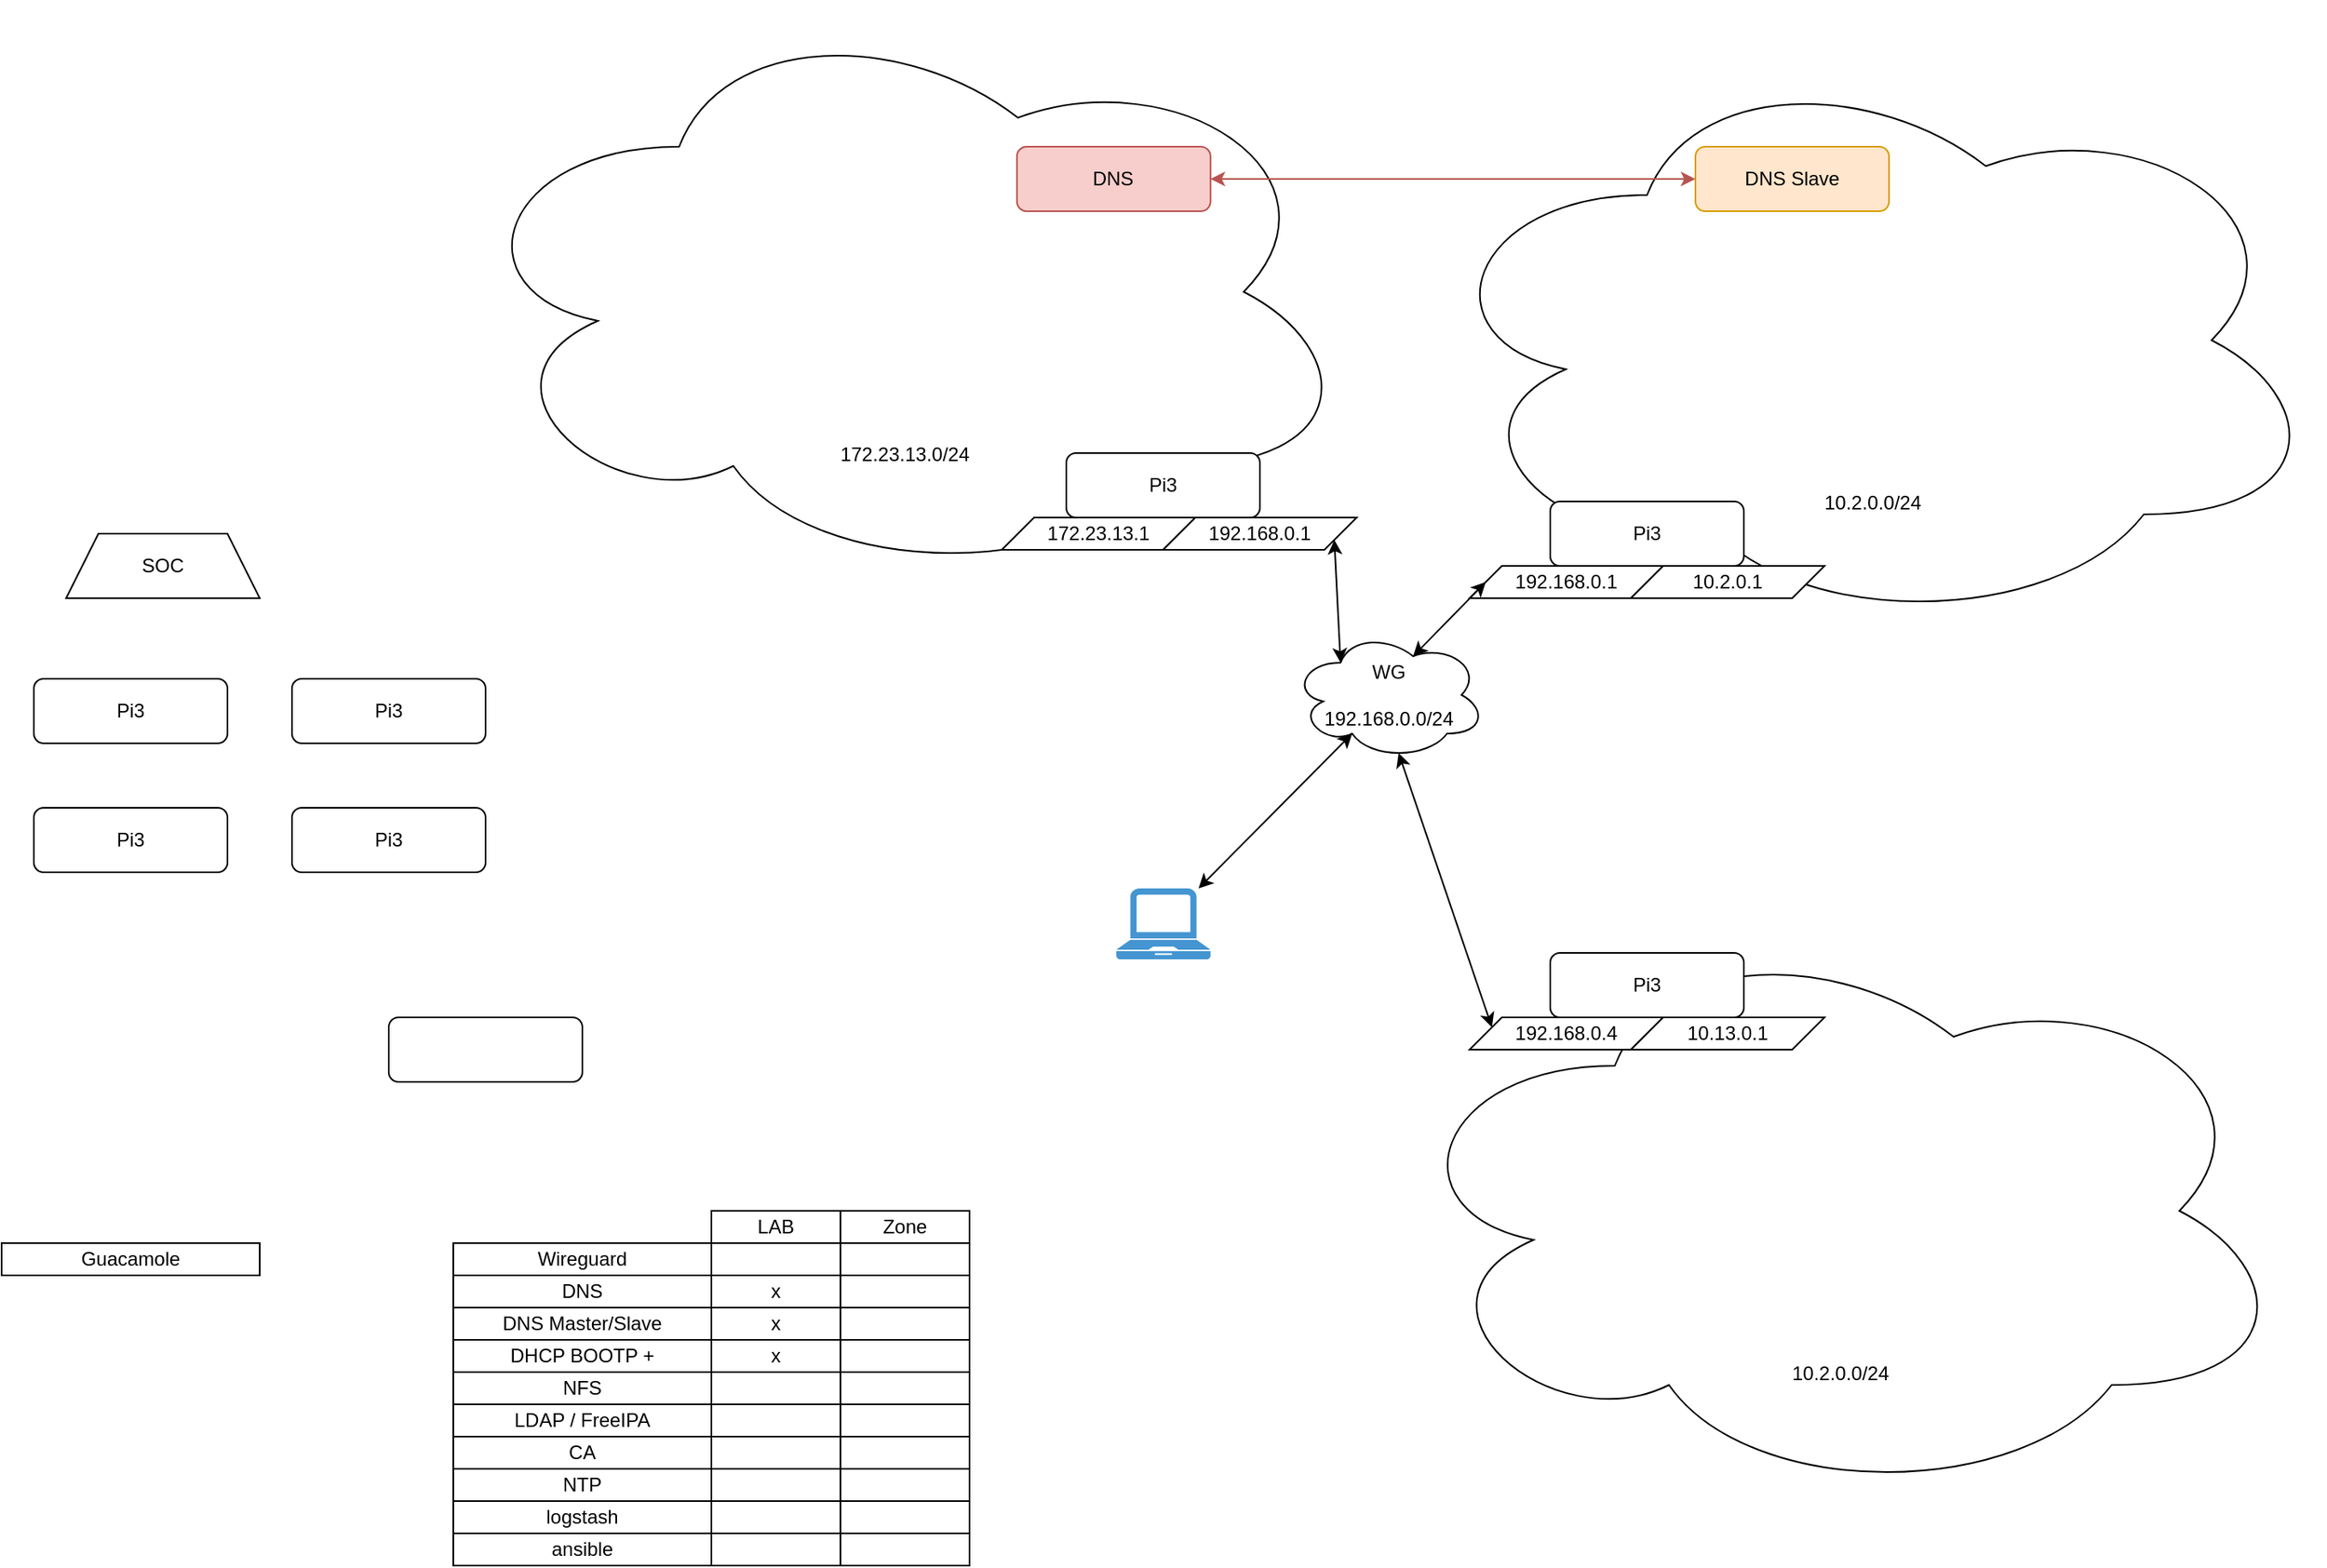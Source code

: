 <mxfile version="13.7.3" type="device" pages="2"><diagram id="FVjZZ4Jt2PBnrgjyT-kZ" name="Page-1"><mxGraphModel dx="2249" dy="794" grid="1" gridSize="10" guides="1" tooltips="1" connect="1" arrows="1" fold="1" page="1" pageScale="1" pageWidth="827" pageHeight="1169" math="0" shadow="0"><root><mxCell id="0"/><mxCell id="1" parent="0"/><mxCell id="k2Kw3h5BJtnr2TrQ52Pw-8" value="&lt;br&gt;&lt;br&gt;&lt;br&gt;&lt;br&gt;&lt;br&gt;&lt;br&gt;&lt;br&gt;&lt;br&gt;&lt;br&gt;&lt;br&gt;&lt;br&gt;&lt;br&gt;&lt;br&gt;&lt;br&gt;172.23.13.0/24" style="ellipse;shape=cloud;whiteSpace=wrap;html=1;" vertex="1" parent="1"><mxGeometry x="40" y="50" width="560" height="360" as="geometry"/></mxCell><mxCell id="k2Kw3h5BJtnr2TrQ52Pw-1" value="SOC" style="shape=trapezoid;perimeter=trapezoidPerimeter;whiteSpace=wrap;html=1;fixedSize=1;" vertex="1" parent="1"><mxGeometry x="-200" y="380" width="120" height="40" as="geometry"/></mxCell><mxCell id="k2Kw3h5BJtnr2TrQ52Pw-2" value="Pi3" style="rounded=1;whiteSpace=wrap;html=1;" vertex="1" parent="1"><mxGeometry x="-220" y="470" width="120" height="40" as="geometry"/></mxCell><mxCell id="k2Kw3h5BJtnr2TrQ52Pw-3" value="Pi3" style="rounded=1;whiteSpace=wrap;html=1;" vertex="1" parent="1"><mxGeometry x="420" y="330" width="120" height="40" as="geometry"/></mxCell><mxCell id="k2Kw3h5BJtnr2TrQ52Pw-4" value="Pi3" style="rounded=1;whiteSpace=wrap;html=1;" vertex="1" parent="1"><mxGeometry x="-60" y="550" width="120" height="40" as="geometry"/></mxCell><mxCell id="k2Kw3h5BJtnr2TrQ52Pw-5" value="Pi3" style="rounded=1;whiteSpace=wrap;html=1;" vertex="1" parent="1"><mxGeometry x="-60" y="470" width="120" height="40" as="geometry"/></mxCell><mxCell id="k2Kw3h5BJtnr2TrQ52Pw-6" value="Pi3" style="rounded=1;whiteSpace=wrap;html=1;" vertex="1" parent="1"><mxGeometry x="-220" y="550" width="120" height="40" as="geometry"/></mxCell><mxCell id="k2Kw3h5BJtnr2TrQ52Pw-9" value="&lt;br&gt;&lt;br&gt;&lt;br&gt;&lt;br&gt;&lt;br&gt;&lt;br&gt;&lt;br&gt;&lt;br&gt;&lt;br&gt;&lt;br&gt;&lt;br&gt;&lt;br&gt;&lt;br&gt;&lt;br&gt;10.2.0.0/24" style="ellipse;shape=cloud;whiteSpace=wrap;html=1;" vertex="1" parent="1"><mxGeometry x="640" y="80" width="560" height="360" as="geometry"/></mxCell><mxCell id="k2Kw3h5BJtnr2TrQ52Pw-10" value="172.23.13.1" style="shape=parallelogram;perimeter=parallelogramPerimeter;whiteSpace=wrap;html=1;fixedSize=1;" vertex="1" parent="1"><mxGeometry x="380" y="370" width="120" height="20" as="geometry"/></mxCell><mxCell id="k2Kw3h5BJtnr2TrQ52Pw-11" value="192.168.0.1" style="shape=parallelogram;perimeter=parallelogramPerimeter;whiteSpace=wrap;html=1;fixedSize=1;" vertex="1" parent="1"><mxGeometry x="480" y="370" width="120" height="20" as="geometry"/></mxCell><mxCell id="k2Kw3h5BJtnr2TrQ52Pw-12" value="192.168.0.1" style="shape=parallelogram;perimeter=parallelogramPerimeter;whiteSpace=wrap;html=1;fixedSize=1;" vertex="1" parent="1"><mxGeometry x="670" y="400" width="120" height="20" as="geometry"/></mxCell><mxCell id="k2Kw3h5BJtnr2TrQ52Pw-13" value="10.2.0.1" style="shape=parallelogram;perimeter=parallelogramPerimeter;whiteSpace=wrap;html=1;fixedSize=1;" vertex="1" parent="1"><mxGeometry x="770" y="400" width="120" height="20" as="geometry"/></mxCell><mxCell id="k2Kw3h5BJtnr2TrQ52Pw-14" value="Pi3" style="rounded=1;whiteSpace=wrap;html=1;" vertex="1" parent="1"><mxGeometry x="720" y="360" width="120" height="40" as="geometry"/></mxCell><mxCell id="k2Kw3h5BJtnr2TrQ52Pw-15" value="WG&lt;br&gt;&lt;br&gt;192.168.0.0/24" style="ellipse;shape=cloud;whiteSpace=wrap;html=1;" vertex="1" parent="1"><mxGeometry x="560" y="440" width="120" height="80" as="geometry"/></mxCell><mxCell id="k2Kw3h5BJtnr2TrQ52Pw-16" value="" style="pointerEvents=1;shadow=0;dashed=0;html=1;strokeColor=none;fillColor=#4495D1;labelPosition=center;verticalLabelPosition=bottom;verticalAlign=top;align=center;outlineConnect=0;shape=mxgraph.veeam.laptop;" vertex="1" parent="1"><mxGeometry x="451" y="600" width="58.4" height="44" as="geometry"/></mxCell><mxCell id="k2Kw3h5BJtnr2TrQ52Pw-17" value="" style="endArrow=classic;startArrow=classic;html=1;entryX=0.31;entryY=0.8;entryDx=0;entryDy=0;entryPerimeter=0;" edge="1" parent="1" source="k2Kw3h5BJtnr2TrQ52Pw-16" target="k2Kw3h5BJtnr2TrQ52Pw-15"><mxGeometry width="50" height="50" relative="1" as="geometry"><mxPoint x="590" y="580" as="sourcePoint"/><mxPoint x="640" y="530" as="targetPoint"/></mxGeometry></mxCell><mxCell id="k2Kw3h5BJtnr2TrQ52Pw-18" value="" style="endArrow=classic;startArrow=classic;html=1;entryX=0.25;entryY=0.25;entryDx=0;entryDy=0;entryPerimeter=0;exitX=1;exitY=0.75;exitDx=0;exitDy=0;" edge="1" parent="1" source="k2Kw3h5BJtnr2TrQ52Pw-11" target="k2Kw3h5BJtnr2TrQ52Pw-15"><mxGeometry width="50" height="50" relative="1" as="geometry"><mxPoint x="470" y="520" as="sourcePoint"/><mxPoint x="520" y="470" as="targetPoint"/></mxGeometry></mxCell><mxCell id="k2Kw3h5BJtnr2TrQ52Pw-19" value="" style="endArrow=classic;startArrow=classic;html=1;exitX=0.625;exitY=0.2;exitDx=0;exitDy=0;exitPerimeter=0;entryX=0;entryY=0.5;entryDx=0;entryDy=0;" edge="1" parent="1" source="k2Kw3h5BJtnr2TrQ52Pw-15" target="k2Kw3h5BJtnr2TrQ52Pw-12"><mxGeometry width="50" height="50" relative="1" as="geometry"><mxPoint x="730" y="480" as="sourcePoint"/><mxPoint x="780" y="430" as="targetPoint"/></mxGeometry></mxCell><mxCell id="k2Kw3h5BJtnr2TrQ52Pw-20" value="&lt;br&gt;&lt;br&gt;&lt;br&gt;&lt;br&gt;&lt;br&gt;&lt;br&gt;&lt;br&gt;&lt;br&gt;&lt;br&gt;&lt;br&gt;&lt;br&gt;&lt;br&gt;&lt;br&gt;&lt;br&gt;10.2.0.0/24" style="ellipse;shape=cloud;whiteSpace=wrap;html=1;" vertex="1" parent="1"><mxGeometry x="620" y="620" width="560" height="360" as="geometry"/></mxCell><mxCell id="k2Kw3h5BJtnr2TrQ52Pw-7" value="Pi3" style="rounded=1;whiteSpace=wrap;html=1;" vertex="1" parent="1"><mxGeometry x="720" y="640" width="120" height="40" as="geometry"/></mxCell><mxCell id="k2Kw3h5BJtnr2TrQ52Pw-21" value="192.168.0.4" style="shape=parallelogram;perimeter=parallelogramPerimeter;whiteSpace=wrap;html=1;fixedSize=1;" vertex="1" parent="1"><mxGeometry x="670" y="680" width="120" height="20" as="geometry"/></mxCell><mxCell id="k2Kw3h5BJtnr2TrQ52Pw-22" value="10.13.0.1" style="shape=parallelogram;perimeter=parallelogramPerimeter;whiteSpace=wrap;html=1;fixedSize=1;" vertex="1" parent="1"><mxGeometry x="770" y="680" width="120" height="20" as="geometry"/></mxCell><mxCell id="k2Kw3h5BJtnr2TrQ52Pw-23" value="" style="endArrow=classic;startArrow=classic;html=1;entryX=0;entryY=0.25;entryDx=0;entryDy=0;exitX=0.55;exitY=0.95;exitDx=0;exitDy=0;exitPerimeter=0;" edge="1" parent="1" source="k2Kw3h5BJtnr2TrQ52Pw-15" target="k2Kw3h5BJtnr2TrQ52Pw-21"><mxGeometry width="50" height="50" relative="1" as="geometry"><mxPoint x="610" y="700" as="sourcePoint"/><mxPoint x="660" y="650" as="targetPoint"/></mxGeometry></mxCell><mxCell id="k2Kw3h5BJtnr2TrQ52Pw-24" value="DNS" style="rounded=1;whiteSpace=wrap;html=1;fillColor=#f8cecc;strokeColor=#b85450;" vertex="1" parent="1"><mxGeometry x="389.4" y="140" width="120" height="40" as="geometry"/></mxCell><mxCell id="k2Kw3h5BJtnr2TrQ52Pw-25" value="DNS Slave" style="rounded=1;whiteSpace=wrap;html=1;fillColor=#ffe6cc;strokeColor=#d79b00;" vertex="1" parent="1"><mxGeometry x="810" y="140" width="120" height="40" as="geometry"/></mxCell><mxCell id="k2Kw3h5BJtnr2TrQ52Pw-26" value="" style="endArrow=classic;startArrow=classic;html=1;exitX=1;exitY=0.5;exitDx=0;exitDy=0;fillColor=#f8cecc;strokeColor=#b85450;" edge="1" parent="1" source="k2Kw3h5BJtnr2TrQ52Pw-24" target="k2Kw3h5BJtnr2TrQ52Pw-25"><mxGeometry width="50" height="50" relative="1" as="geometry"><mxPoint x="580" y="120" as="sourcePoint"/><mxPoint x="630" y="70" as="targetPoint"/></mxGeometry></mxCell><mxCell id="k2Kw3h5BJtnr2TrQ52Pw-41" value="" style="rounded=1;whiteSpace=wrap;html=1;" vertex="1" parent="1"><mxGeometry y="680" width="120" height="40" as="geometry"/></mxCell><mxCell id="k2Kw3h5BJtnr2TrQ52Pw-42" value="DNS Master/Slave" style="text;html=1;fillColor=none;align=center;verticalAlign=middle;whiteSpace=wrap;rounded=0;strokeColor=#000000;" vertex="1" parent="1"><mxGeometry x="40" y="860" width="160" height="20" as="geometry"/></mxCell><mxCell id="k2Kw3h5BJtnr2TrQ52Pw-43" value="DNS" style="text;html=1;fillColor=none;align=center;verticalAlign=middle;whiteSpace=wrap;rounded=0;strokeColor=#000000;" vertex="1" parent="1"><mxGeometry x="40" y="840" width="160" height="20" as="geometry"/></mxCell><mxCell id="k2Kw3h5BJtnr2TrQ52Pw-45" value="Zone" style="text;html=1;fillColor=none;align=center;verticalAlign=middle;whiteSpace=wrap;rounded=0;strokeColor=#000000;" vertex="1" parent="1"><mxGeometry x="280" y="800" width="80" height="20" as="geometry"/></mxCell><mxCell id="k2Kw3h5BJtnr2TrQ52Pw-46" value="LAB" style="text;html=1;fillColor=none;align=center;verticalAlign=middle;whiteSpace=wrap;rounded=0;strokeColor=#000000;" vertex="1" parent="1"><mxGeometry x="200" y="800" width="80" height="20" as="geometry"/></mxCell><mxCell id="k2Kw3h5BJtnr2TrQ52Pw-47" value="" style="text;html=1;fillColor=none;align=center;verticalAlign=middle;whiteSpace=wrap;rounded=0;strokeColor=#000000;" vertex="1" parent="1"><mxGeometry x="280" y="840" width="80" height="20" as="geometry"/></mxCell><mxCell id="k2Kw3h5BJtnr2TrQ52Pw-48" value="x" style="text;html=1;fillColor=none;align=center;verticalAlign=middle;whiteSpace=wrap;rounded=0;strokeColor=#000000;" vertex="1" parent="1"><mxGeometry x="200" y="840" width="80" height="20" as="geometry"/></mxCell><mxCell id="k2Kw3h5BJtnr2TrQ52Pw-49" value="" style="text;html=1;fillColor=none;align=center;verticalAlign=middle;whiteSpace=wrap;rounded=0;strokeColor=#000000;" vertex="1" parent="1"><mxGeometry x="280" y="860" width="80" height="20" as="geometry"/></mxCell><mxCell id="k2Kw3h5BJtnr2TrQ52Pw-50" value="x" style="text;html=1;fillColor=none;align=center;verticalAlign=middle;whiteSpace=wrap;rounded=0;strokeColor=#000000;" vertex="1" parent="1"><mxGeometry x="200" y="860" width="80" height="20" as="geometry"/></mxCell><mxCell id="k2Kw3h5BJtnr2TrQ52Pw-51" value="" style="text;html=1;fillColor=none;align=center;verticalAlign=middle;whiteSpace=wrap;rounded=0;strokeColor=#000000;" vertex="1" parent="1"><mxGeometry x="280" y="880" width="80" height="20" as="geometry"/></mxCell><mxCell id="k2Kw3h5BJtnr2TrQ52Pw-52" value="x" style="text;html=1;fillColor=none;align=center;verticalAlign=middle;whiteSpace=wrap;rounded=0;strokeColor=#000000;" vertex="1" parent="1"><mxGeometry x="200" y="880" width="80" height="20" as="geometry"/></mxCell><mxCell id="k2Kw3h5BJtnr2TrQ52Pw-53" value="" style="text;html=1;fillColor=none;align=center;verticalAlign=middle;whiteSpace=wrap;rounded=0;strokeColor=#000000;" vertex="1" parent="1"><mxGeometry x="280" y="900" width="80" height="20" as="geometry"/></mxCell><mxCell id="k2Kw3h5BJtnr2TrQ52Pw-54" value="" style="text;html=1;fillColor=none;align=center;verticalAlign=middle;whiteSpace=wrap;rounded=0;strokeColor=#000000;" vertex="1" parent="1"><mxGeometry x="200" y="900" width="80" height="20" as="geometry"/></mxCell><mxCell id="k2Kw3h5BJtnr2TrQ52Pw-55" value="NFS" style="text;html=1;fillColor=none;align=center;verticalAlign=middle;whiteSpace=wrap;rounded=0;strokeColor=#000000;" vertex="1" parent="1"><mxGeometry x="40" y="900" width="160" height="20" as="geometry"/></mxCell><mxCell id="k2Kw3h5BJtnr2TrQ52Pw-56" value="DHCP BOOTP +" style="text;html=1;fillColor=none;align=center;verticalAlign=middle;whiteSpace=wrap;rounded=0;strokeColor=#000000;" vertex="1" parent="1"><mxGeometry x="40" y="880" width="160" height="20" as="geometry"/></mxCell><mxCell id="k2Kw3h5BJtnr2TrQ52Pw-57" value="LDAP / FreeIPA" style="text;html=1;fillColor=none;align=center;verticalAlign=middle;whiteSpace=wrap;rounded=0;strokeColor=#000000;" vertex="1" parent="1"><mxGeometry x="40" y="920" width="160" height="20" as="geometry"/></mxCell><mxCell id="k2Kw3h5BJtnr2TrQ52Pw-58" value="" style="text;html=1;fillColor=none;align=center;verticalAlign=middle;whiteSpace=wrap;rounded=0;strokeColor=#000000;" vertex="1" parent="1"><mxGeometry x="280" y="920" width="80" height="20" as="geometry"/></mxCell><mxCell id="k2Kw3h5BJtnr2TrQ52Pw-59" value="" style="text;html=1;fillColor=none;align=center;verticalAlign=middle;whiteSpace=wrap;rounded=0;strokeColor=#000000;" vertex="1" parent="1"><mxGeometry x="200" y="920" width="80" height="20" as="geometry"/></mxCell><mxCell id="k2Kw3h5BJtnr2TrQ52Pw-60" value="Wireguard" style="text;html=1;fillColor=none;align=center;verticalAlign=middle;whiteSpace=wrap;rounded=0;strokeColor=#000000;" vertex="1" parent="1"><mxGeometry x="40" y="820" width="160" height="20" as="geometry"/></mxCell><mxCell id="k2Kw3h5BJtnr2TrQ52Pw-61" value="CA" style="text;html=1;fillColor=none;align=center;verticalAlign=middle;whiteSpace=wrap;rounded=0;strokeColor=#000000;" vertex="1" parent="1"><mxGeometry x="40" y="940" width="160" height="20" as="geometry"/></mxCell><mxCell id="k2Kw3h5BJtnr2TrQ52Pw-62" value="NTP" style="text;html=1;fillColor=none;align=center;verticalAlign=middle;whiteSpace=wrap;rounded=0;strokeColor=#000000;" vertex="1" parent="1"><mxGeometry x="40" y="960" width="160" height="20" as="geometry"/></mxCell><mxCell id="k2Kw3h5BJtnr2TrQ52Pw-63" value="" style="text;html=1;fillColor=none;align=center;verticalAlign=middle;whiteSpace=wrap;rounded=0;strokeColor=#000000;" vertex="1" parent="1"><mxGeometry x="280" y="940" width="80" height="20" as="geometry"/></mxCell><mxCell id="k2Kw3h5BJtnr2TrQ52Pw-64" value="" style="text;html=1;fillColor=none;align=center;verticalAlign=middle;whiteSpace=wrap;rounded=0;strokeColor=#000000;" vertex="1" parent="1"><mxGeometry x="200" y="940" width="80" height="20" as="geometry"/></mxCell><mxCell id="k2Kw3h5BJtnr2TrQ52Pw-65" value="" style="text;html=1;fillColor=none;align=center;verticalAlign=middle;whiteSpace=wrap;rounded=0;strokeColor=#000000;" vertex="1" parent="1"><mxGeometry x="280" y="820" width="80" height="20" as="geometry"/></mxCell><mxCell id="k2Kw3h5BJtnr2TrQ52Pw-66" value="" style="text;html=1;fillColor=none;align=center;verticalAlign=middle;whiteSpace=wrap;rounded=0;strokeColor=#000000;" vertex="1" parent="1"><mxGeometry x="200" y="820" width="80" height="20" as="geometry"/></mxCell><mxCell id="k2Kw3h5BJtnr2TrQ52Pw-67" value="" style="text;html=1;fillColor=none;align=center;verticalAlign=middle;whiteSpace=wrap;rounded=0;strokeColor=#000000;" vertex="1" parent="1"><mxGeometry x="280" y="960" width="80" height="20" as="geometry"/></mxCell><mxCell id="k2Kw3h5BJtnr2TrQ52Pw-68" value="" style="text;html=1;fillColor=none;align=center;verticalAlign=middle;whiteSpace=wrap;rounded=0;strokeColor=#000000;" vertex="1" parent="1"><mxGeometry x="200" y="960" width="80" height="20" as="geometry"/></mxCell><mxCell id="k2Kw3h5BJtnr2TrQ52Pw-69" value="Guacamole" style="text;html=1;fillColor=none;align=center;verticalAlign=middle;whiteSpace=wrap;rounded=0;strokeColor=#000000;" vertex="1" parent="1"><mxGeometry x="-240" y="820" width="160" height="20" as="geometry"/></mxCell><mxCell id="k2Kw3h5BJtnr2TrQ52Pw-70" value="logstash" style="text;html=1;fillColor=none;align=center;verticalAlign=middle;whiteSpace=wrap;rounded=0;strokeColor=#000000;" vertex="1" parent="1"><mxGeometry x="40" y="980" width="160" height="20" as="geometry"/></mxCell><mxCell id="k2Kw3h5BJtnr2TrQ52Pw-71" value="" style="text;html=1;fillColor=none;align=center;verticalAlign=middle;whiteSpace=wrap;rounded=0;strokeColor=#000000;" vertex="1" parent="1"><mxGeometry x="280" y="980" width="80" height="20" as="geometry"/></mxCell><mxCell id="k2Kw3h5BJtnr2TrQ52Pw-72" value="" style="text;html=1;fillColor=none;align=center;verticalAlign=middle;whiteSpace=wrap;rounded=0;strokeColor=#000000;" vertex="1" parent="1"><mxGeometry x="200" y="980" width="80" height="20" as="geometry"/></mxCell><mxCell id="k2Kw3h5BJtnr2TrQ52Pw-73" value="ansible" style="text;html=1;fillColor=none;align=center;verticalAlign=middle;whiteSpace=wrap;rounded=0;strokeColor=#000000;" vertex="1" parent="1"><mxGeometry x="40" y="1000" width="160" height="20" as="geometry"/></mxCell><mxCell id="k2Kw3h5BJtnr2TrQ52Pw-74" value="" style="text;html=1;fillColor=none;align=center;verticalAlign=middle;whiteSpace=wrap;rounded=0;strokeColor=#000000;" vertex="1" parent="1"><mxGeometry x="280" y="1000" width="80" height="20" as="geometry"/></mxCell><mxCell id="k2Kw3h5BJtnr2TrQ52Pw-75" value="" style="text;html=1;fillColor=none;align=center;verticalAlign=middle;whiteSpace=wrap;rounded=0;strokeColor=#000000;" vertex="1" parent="1"><mxGeometry x="200" y="1000" width="80" height="20" as="geometry"/></mxCell></root></mxGraphModel></diagram><diagram id="Wr6pOKtyJrE2NQcM3l96" name="Page-2"><mxGraphModel dx="1422" dy="794" grid="1" gridSize="10" guides="1" tooltips="1" connect="1" arrows="1" fold="1" page="1" pageScale="1" pageWidth="827" pageHeight="1169" math="0" shadow="0"><root><mxCell id="fOnUfZ5rydZyNKj5r_Vb-0"/><mxCell id="fOnUfZ5rydZyNKj5r_Vb-1" parent="fOnUfZ5rydZyNKj5r_Vb-0"/><mxCell id="fOnUfZ5rydZyNKj5r_Vb-2" value="" style="ellipse;shape=cloud;whiteSpace=wrap;html=1;strokeColor=#b85450;fillColor=#f8cecc;" vertex="1" parent="fOnUfZ5rydZyNKj5r_Vb-1"><mxGeometry x="40" y="160" width="160" height="120" as="geometry"/></mxCell><mxCell id="fOnUfZ5rydZyNKj5r_Vb-13" value="" style="ellipse;shape=cloud;whiteSpace=wrap;html=1;strokeColor=#b85450;fillColor=#f8cecc;" vertex="1" parent="fOnUfZ5rydZyNKj5r_Vb-1"><mxGeometry x="470" y="10" width="160" height="120" as="geometry"/></mxCell><mxCell id="fOnUfZ5rydZyNKj5r_Vb-11" value="" style="ellipse;shape=cloud;whiteSpace=wrap;html=1;strokeColor=#d6b656;fillColor=#fff2cc;" vertex="1" parent="fOnUfZ5rydZyNKj5r_Vb-1"><mxGeometry x="120" y="230" width="160" height="120" as="geometry"/></mxCell><mxCell id="fOnUfZ5rydZyNKj5r_Vb-3" value="" style="points=[[0.5,0,0],[1,0.5,0],[0.5,1,0],[0,0.5,0],[0.145,0.145,0],[0.856,0.145,0],[0.855,0.856,0],[0.145,0.855,0]];verticalLabelPosition=bottom;html=1;verticalAlign=top;aspect=fixed;align=center;pointerEvents=1;shape=mxgraph.cisco19.rect;prIcon=secure_router;fillColor=#FAFAFA;strokeColor=#005073;" vertex="1" parent="fOnUfZ5rydZyNKj5r_Vb-1"><mxGeometry x="180" y="220" width="40" height="40" as="geometry"/></mxCell><mxCell id="fOnUfZ5rydZyNKj5r_Vb-5" value="172.31.0.0/25" style="text;html=1;strokeColor=none;fillColor=none;align=center;verticalAlign=middle;whiteSpace=wrap;rounded=0;" vertex="1" parent="fOnUfZ5rydZyNKj5r_Vb-1"><mxGeometry x="60" y="200" width="120" height="20" as="geometry"/></mxCell><mxCell id="fOnUfZ5rydZyNKj5r_Vb-6" value="" style="ellipse;shape=cloud;whiteSpace=wrap;html=1;strokeColor=#82b366;fillColor=#d5e8d4;" vertex="1" parent="fOnUfZ5rydZyNKj5r_Vb-1"><mxGeometry x="530" y="60" width="160" height="120" as="geometry"/></mxCell><mxCell id="fOnUfZ5rydZyNKj5r_Vb-9" value="" style="points=[[0.5,0,0],[1,0.5,0],[0.5,1,0],[0,0.5,0],[0.145,0.145,0],[0.856,0.145,0],[0.855,0.856,0],[0.145,0.855,0]];verticalLabelPosition=bottom;html=1;verticalAlign=top;aspect=fixed;align=center;pointerEvents=1;shape=mxgraph.cisco19.rect;prIcon=secure_router;fillColor=#FAFAFA;strokeColor=#005073;" vertex="1" parent="fOnUfZ5rydZyNKj5r_Vb-1"><mxGeometry x="520" y="100" width="40" height="40" as="geometry"/></mxCell><mxCell id="fOnUfZ5rydZyNKj5r_Vb-16" value="" style="endArrow=none;html=1;exitX=1;exitY=0;exitDx=0;exitDy=0;entryX=0.145;entryY=0.855;entryDx=0;entryDy=0;entryPerimeter=0;" edge="1" parent="fOnUfZ5rydZyNKj5r_Vb-1" source="fOnUfZ5rydZyNKj5r_Vb-8" target="fOnUfZ5rydZyNKj5r_Vb-9"><mxGeometry width="50" height="50" relative="1" as="geometry"><mxPoint x="470" y="140" as="sourcePoint"/><mxPoint x="310" y="50" as="targetPoint"/></mxGeometry></mxCell><mxCell id="fOnUfZ5rydZyNKj5r_Vb-8" value="172.31.254.0/24" style="text;html=1;fillColor=none;align=center;verticalAlign=middle;whiteSpace=wrap;rounded=0;strokeColor=#000000;" vertex="1" parent="fOnUfZ5rydZyNKj5r_Vb-1"><mxGeometry x="320" y="180" width="120" height="20" as="geometry"/></mxCell><mxCell id="fOnUfZ5rydZyNKj5r_Vb-17" value="" style="endArrow=none;html=1;exitX=0.856;exitY=0.145;exitDx=0;exitDy=0;exitPerimeter=0;entryX=0;entryY=1;entryDx=0;entryDy=0;" edge="1" parent="fOnUfZ5rydZyNKj5r_Vb-1" source="fOnUfZ5rydZyNKj5r_Vb-3" target="fOnUfZ5rydZyNKj5r_Vb-8"><mxGeometry width="50" height="50" relative="1" as="geometry"><mxPoint x="214.22" y="225.8" as="sourcePoint"/><mxPoint x="400" y="140" as="targetPoint"/></mxGeometry></mxCell><mxCell id="fOnUfZ5rydZyNKj5r_Vb-18" value="172.31.1.0/24" style="text;html=1;strokeColor=none;fillColor=none;align=center;verticalAlign=middle;whiteSpace=wrap;rounded=0;" vertex="1" parent="fOnUfZ5rydZyNKj5r_Vb-1"><mxGeometry x="140" y="300" width="120" height="20" as="geometry"/></mxCell><mxCell id="fOnUfZ5rydZyNKj5r_Vb-19" value="172.31.2.0/24" style="text;html=1;strokeColor=none;fillColor=none;align=center;verticalAlign=middle;whiteSpace=wrap;rounded=0;" vertex="1" parent="fOnUfZ5rydZyNKj5r_Vb-1"><mxGeometry x="550" y="130" width="120" height="20" as="geometry"/></mxCell><mxCell id="fOnUfZ5rydZyNKj5r_Vb-22" value="172.31.0.128/25" style="text;html=1;strokeColor=none;fillColor=none;align=center;verticalAlign=middle;whiteSpace=wrap;rounded=0;" vertex="1" parent="fOnUfZ5rydZyNKj5r_Vb-1"><mxGeometry x="490" y="50" width="120" height="20" as="geometry"/></mxCell><mxCell id="fOnUfZ5rydZyNKj5r_Vb-24" value="" style="points=[[0.13,0.02,0],[0.5,0,0],[0.87,0.02,0],[0.885,0.4,0],[0.985,0.985,0],[0.5,1,0],[0.015,0.985,0],[0.115,0.4,0]];verticalLabelPosition=bottom;html=1;verticalAlign=top;aspect=fixed;align=center;pointerEvents=1;shape=mxgraph.cisco19.secure_endpoints;fillColor=#005073;strokeColor=none;" vertex="1" parent="fOnUfZ5rydZyNKj5r_Vb-1"><mxGeometry x="310" y="480" width="50" height="35" as="geometry"/></mxCell><mxCell id="fOnUfZ5rydZyNKj5r_Vb-25" value="" style="points=[[0.13,0.02,0],[0.5,0,0],[0.87,0.02,0],[0.885,0.4,0],[0.985,0.985,0],[0.5,1,0],[0.015,0.985,0],[0.115,0.4,0]];verticalLabelPosition=bottom;html=1;verticalAlign=top;aspect=fixed;align=center;pointerEvents=1;shape=mxgraph.cisco19.secure_endpoints;fillColor=#005073;strokeColor=none;" vertex="1" parent="fOnUfZ5rydZyNKj5r_Vb-1"><mxGeometry x="355" y="480" width="50" height="35" as="geometry"/></mxCell><mxCell id="fOnUfZ5rydZyNKj5r_Vb-26" value="" style="points=[[0.13,0.02,0],[0.5,0,0],[0.87,0.02,0],[0.885,0.4,0],[0.985,0.985,0],[0.5,1,0],[0.015,0.985,0],[0.115,0.4,0]];verticalLabelPosition=bottom;html=1;verticalAlign=top;aspect=fixed;align=center;pointerEvents=1;shape=mxgraph.cisco19.secure_endpoints;fillColor=#005073;strokeColor=none;" vertex="1" parent="fOnUfZ5rydZyNKj5r_Vb-1"><mxGeometry x="400" y="480" width="50" height="35" as="geometry"/></mxCell><mxCell id="fOnUfZ5rydZyNKj5r_Vb-27" value="" style="endArrow=none;html=1;entryX=0.5;entryY=1;entryDx=0;entryDy=0;exitX=0.5;exitY=0;exitDx=0;exitDy=0;exitPerimeter=0;" edge="1" parent="fOnUfZ5rydZyNKj5r_Vb-1" source="fOnUfZ5rydZyNKj5r_Vb-25" target="fOnUfZ5rydZyNKj5r_Vb-8"><mxGeometry width="50" height="50" relative="1" as="geometry"><mxPoint x="350" y="290" as="sourcePoint"/><mxPoint x="400" y="240" as="targetPoint"/></mxGeometry></mxCell><mxCell id="fOnUfZ5rydZyNKj5r_Vb-28" value="" style="endArrow=none;html=1;entryX=0.25;entryY=1;entryDx=0;entryDy=0;exitX=0.5;exitY=0;exitDx=0;exitDy=0;exitPerimeter=0;" edge="1" parent="fOnUfZ5rydZyNKj5r_Vb-1" source="fOnUfZ5rydZyNKj5r_Vb-24" target="fOnUfZ5rydZyNKj5r_Vb-8"><mxGeometry width="50" height="50" relative="1" as="geometry"><mxPoint x="390" y="340" as="sourcePoint"/><mxPoint x="360" y="210" as="targetPoint"/></mxGeometry></mxCell><mxCell id="fOnUfZ5rydZyNKj5r_Vb-29" value="" style="endArrow=none;html=1;entryX=0.75;entryY=1;entryDx=0;entryDy=0;exitX=0.5;exitY=0;exitDx=0;exitDy=0;exitPerimeter=0;" edge="1" parent="fOnUfZ5rydZyNKj5r_Vb-1" source="fOnUfZ5rydZyNKj5r_Vb-26" target="fOnUfZ5rydZyNKj5r_Vb-8"><mxGeometry width="50" height="50" relative="1" as="geometry"><mxPoint x="455" y="340" as="sourcePoint"/><mxPoint x="390" y="210" as="targetPoint"/></mxGeometry></mxCell><mxCell id="fOnUfZ5rydZyNKj5r_Vb-30" value="Mulit-Site-Core Service Area" style="text;html=1;fillColor=#f8cecc;align=center;verticalAlign=middle;whiteSpace=wrap;rounded=0;strokeColor=#b85450;" vertex="1" parent="fOnUfZ5rydZyNKj5r_Vb-1"><mxGeometry x="190" y="20" width="160" height="20" as="geometry"/></mxCell><mxCell id="fOnUfZ5rydZyNKj5r_Vb-31" value="" style="endArrow=classic;html=1;exitX=1;exitY=0.5;exitDx=0;exitDy=0;fillColor=#d5e8d4;strokeColor=#82b366;" edge="1" parent="fOnUfZ5rydZyNKj5r_Vb-1" source="fOnUfZ5rydZyNKj5r_Vb-30" target="fOnUfZ5rydZyNKj5r_Vb-13"><mxGeometry width="50" height="50" relative="1" as="geometry"><mxPoint x="390" y="40" as="sourcePoint"/><mxPoint x="440" y="-10" as="targetPoint"/></mxGeometry></mxCell><mxCell id="fOnUfZ5rydZyNKj5r_Vb-32" value="" style="endArrow=classic;html=1;entryX=0.5;entryY=0.083;entryDx=0;entryDy=0;entryPerimeter=0;exitX=0;exitY=0.5;exitDx=0;exitDy=0;fillColor=#d5e8d4;strokeColor=#82b366;" edge="1" parent="fOnUfZ5rydZyNKj5r_Vb-1" source="fOnUfZ5rydZyNKj5r_Vb-30" target="fOnUfZ5rydZyNKj5r_Vb-2"><mxGeometry width="50" height="50" relative="1" as="geometry"><mxPoint x="100" y="90" as="sourcePoint"/><mxPoint x="150" y="40" as="targetPoint"/></mxGeometry></mxCell><mxCell id="fOnUfZ5rydZyNKj5r_Vb-33" value="Lab-Zone (green)" style="text;html=1;fillColor=none;align=center;verticalAlign=middle;whiteSpace=wrap;rounded=0;strokeColor=#000000;" vertex="1" parent="fOnUfZ5rydZyNKj5r_Vb-1"><mxGeometry x="720" y="200" width="120" height="20" as="geometry"/></mxCell><mxCell id="fOnUfZ5rydZyNKj5r_Vb-35" value="" style="endArrow=classic;html=1;exitX=0;exitY=0;exitDx=0;exitDy=0;" edge="1" parent="fOnUfZ5rydZyNKj5r_Vb-1" source="fOnUfZ5rydZyNKj5r_Vb-33" target="fOnUfZ5rydZyNKj5r_Vb-6"><mxGeometry width="50" height="50" relative="1" as="geometry"><mxPoint x="690" y="440" as="sourcePoint"/><mxPoint x="618" y="190" as="targetPoint"/></mxGeometry></mxCell><mxCell id="fOnUfZ5rydZyNKj5r_Vb-39" value="" style="ellipse;shape=cloud;whiteSpace=wrap;html=1;strokeColor=#82b366;fillColor=#d5e8d4;" vertex="1" parent="fOnUfZ5rydZyNKj5r_Vb-1"><mxGeometry x="520" y="280" width="160" height="120" as="geometry"/></mxCell><mxCell id="fOnUfZ5rydZyNKj5r_Vb-40" value="" style="points=[[0.5,0,0],[1,0.5,0],[0.5,1,0],[0,0.5,0],[0.145,0.145,0],[0.856,0.145,0],[0.855,0.856,0],[0.145,0.855,0]];verticalLabelPosition=bottom;html=1;verticalAlign=top;aspect=fixed;align=center;pointerEvents=1;shape=mxgraph.cisco19.rect;prIcon=secure_router;fillColor=#FAFAFA;strokeColor=#005073;" vertex="1" parent="fOnUfZ5rydZyNKj5r_Vb-1"><mxGeometry x="530" y="310" width="40" height="40" as="geometry"/></mxCell><mxCell id="fOnUfZ5rydZyNKj5r_Vb-41" value="" style="endArrow=none;html=1;exitX=1;exitY=1;exitDx=0;exitDy=0;entryX=0.145;entryY=0.145;entryDx=0;entryDy=0;entryPerimeter=0;" edge="1" parent="fOnUfZ5rydZyNKj5r_Vb-1" source="fOnUfZ5rydZyNKj5r_Vb-8" target="fOnUfZ5rydZyNKj5r_Vb-40"><mxGeometry width="50" height="50" relative="1" as="geometry"><mxPoint x="500" y="250" as="sourcePoint"/><mxPoint x="550" y="200" as="targetPoint"/></mxGeometry></mxCell><mxCell id="fOnUfZ5rydZyNKj5r_Vb-42" value="- Anbindung über eigenen&amp;nbsp;&amp;nbsp;&lt;br&gt;&amp;nbsp; Tunnel-Endpunkt" style="text;html=1;strokeColor=none;fillColor=none;align=left;verticalAlign=middle;whiteSpace=wrap;rounded=0;" vertex="1" parent="fOnUfZ5rydZyNKj5r_Vb-1"><mxGeometry x="730" y="220" width="190" height="40" as="geometry"/></mxCell><mxCell id="fOnUfZ5rydZyNKj5r_Vb-43" value="- Erfordert dedizierten &lt;br&gt;&amp;nbsp; Zonenverantwortlichen" style="text;html=1;strokeColor=none;fillColor=none;align=left;verticalAlign=middle;whiteSpace=wrap;rounded=0;" vertex="1" parent="fOnUfZ5rydZyNKj5r_Vb-1"><mxGeometry x="730" y="250" width="190" height="40" as="geometry"/></mxCell><mxCell id="fOnUfZ5rydZyNKj5r_Vb-44" value="- Service-Delegation z.B. Sub &lt;br&gt;&amp;nbsp; Domäne für Zone möglich&amp;nbsp;" style="text;html=1;strokeColor=none;fillColor=none;align=left;verticalAlign=middle;whiteSpace=wrap;rounded=0;" vertex="1" parent="fOnUfZ5rydZyNKj5r_Vb-1"><mxGeometry x="730" y="280" width="190" height="40" as="geometry"/></mxCell><mxCell id="fOnUfZ5rydZyNKj5r_Vb-45" value="" style="endArrow=classic;html=1;exitX=0;exitY=1;exitDx=0;exitDy=0;" edge="1" parent="fOnUfZ5rydZyNKj5r_Vb-1" source="fOnUfZ5rydZyNKj5r_Vb-33" target="fOnUfZ5rydZyNKj5r_Vb-39"><mxGeometry width="50" height="50" relative="1" as="geometry"><mxPoint x="570" y="270" as="sourcePoint"/><mxPoint x="620" y="220" as="targetPoint"/></mxGeometry></mxCell><mxCell id="fOnUfZ5rydZyNKj5r_Vb-46" value="172.31.3.0/24" style="text;html=1;strokeColor=none;fillColor=none;align=center;verticalAlign=middle;whiteSpace=wrap;rounded=0;" vertex="1" parent="fOnUfZ5rydZyNKj5r_Vb-1"><mxGeometry x="540" y="350" width="120" height="20" as="geometry"/></mxCell><mxCell id="fOnUfZ5rydZyNKj5r_Vb-47" value="Dedizierte Lab-Zone (yellow)" style="text;html=1;fillColor=none;align=center;verticalAlign=middle;whiteSpace=wrap;rounded=0;strokeColor=#000000;" vertex="1" parent="fOnUfZ5rydZyNKj5r_Vb-1"><mxGeometry y="380" width="160" height="20" as="geometry"/></mxCell><mxCell id="fOnUfZ5rydZyNKj5r_Vb-48" value="- Identisch mit Lab-Zone jedoch für &lt;br&gt;&amp;nbsp; spezifische semi-permanente&amp;nbsp; &amp;nbsp; &lt;br&gt;&amp;nbsp; Aufbauten z.B. Cluster, DBMS" style="text;html=1;strokeColor=none;fillColor=none;align=left;verticalAlign=middle;whiteSpace=wrap;rounded=0;" vertex="1" parent="fOnUfZ5rydZyNKj5r_Vb-1"><mxGeometry x="10" y="400" width="190" height="50" as="geometry"/></mxCell><mxCell id="fOnUfZ5rydZyNKj5r_Vb-49" value="" style="endArrow=classic;html=1;exitX=0.5;exitY=0;exitDx=0;exitDy=0;" edge="1" parent="fOnUfZ5rydZyNKj5r_Vb-1" source="fOnUfZ5rydZyNKj5r_Vb-47" target="fOnUfZ5rydZyNKj5r_Vb-11"><mxGeometry width="50" height="50" relative="1" as="geometry"><mxPoint x="100" y="370" as="sourcePoint"/><mxPoint x="150" y="320" as="targetPoint"/></mxGeometry></mxCell><mxCell id="fOnUfZ5rydZyNKj5r_Vb-51" value="TDF-Teilnehmer" style="text;html=1;fillColor=none;align=center;verticalAlign=middle;whiteSpace=wrap;rounded=0;strokeColor=#000000;" vertex="1" parent="fOnUfZ5rydZyNKj5r_Vb-1"><mxGeometry x="320" y="520" width="120" height="20" as="geometry"/></mxCell><mxCell id="fOnUfZ5rydZyNKj5r_Vb-52" value="- Einzelne Teilnehmergeräte z.B. &lt;br&gt;&amp;nbsp; Laptop die nicht Bestandteil einer &lt;br&gt;&amp;nbsp; Lab-Umgebung&amp;nbsp;&amp;nbsp;" style="text;html=1;strokeColor=none;fillColor=none;align=left;verticalAlign=middle;whiteSpace=wrap;rounded=0;" vertex="1" parent="fOnUfZ5rydZyNKj5r_Vb-1"><mxGeometry x="330" y="540" width="190" height="40" as="geometry"/></mxCell></root></mxGraphModel></diagram></mxfile>